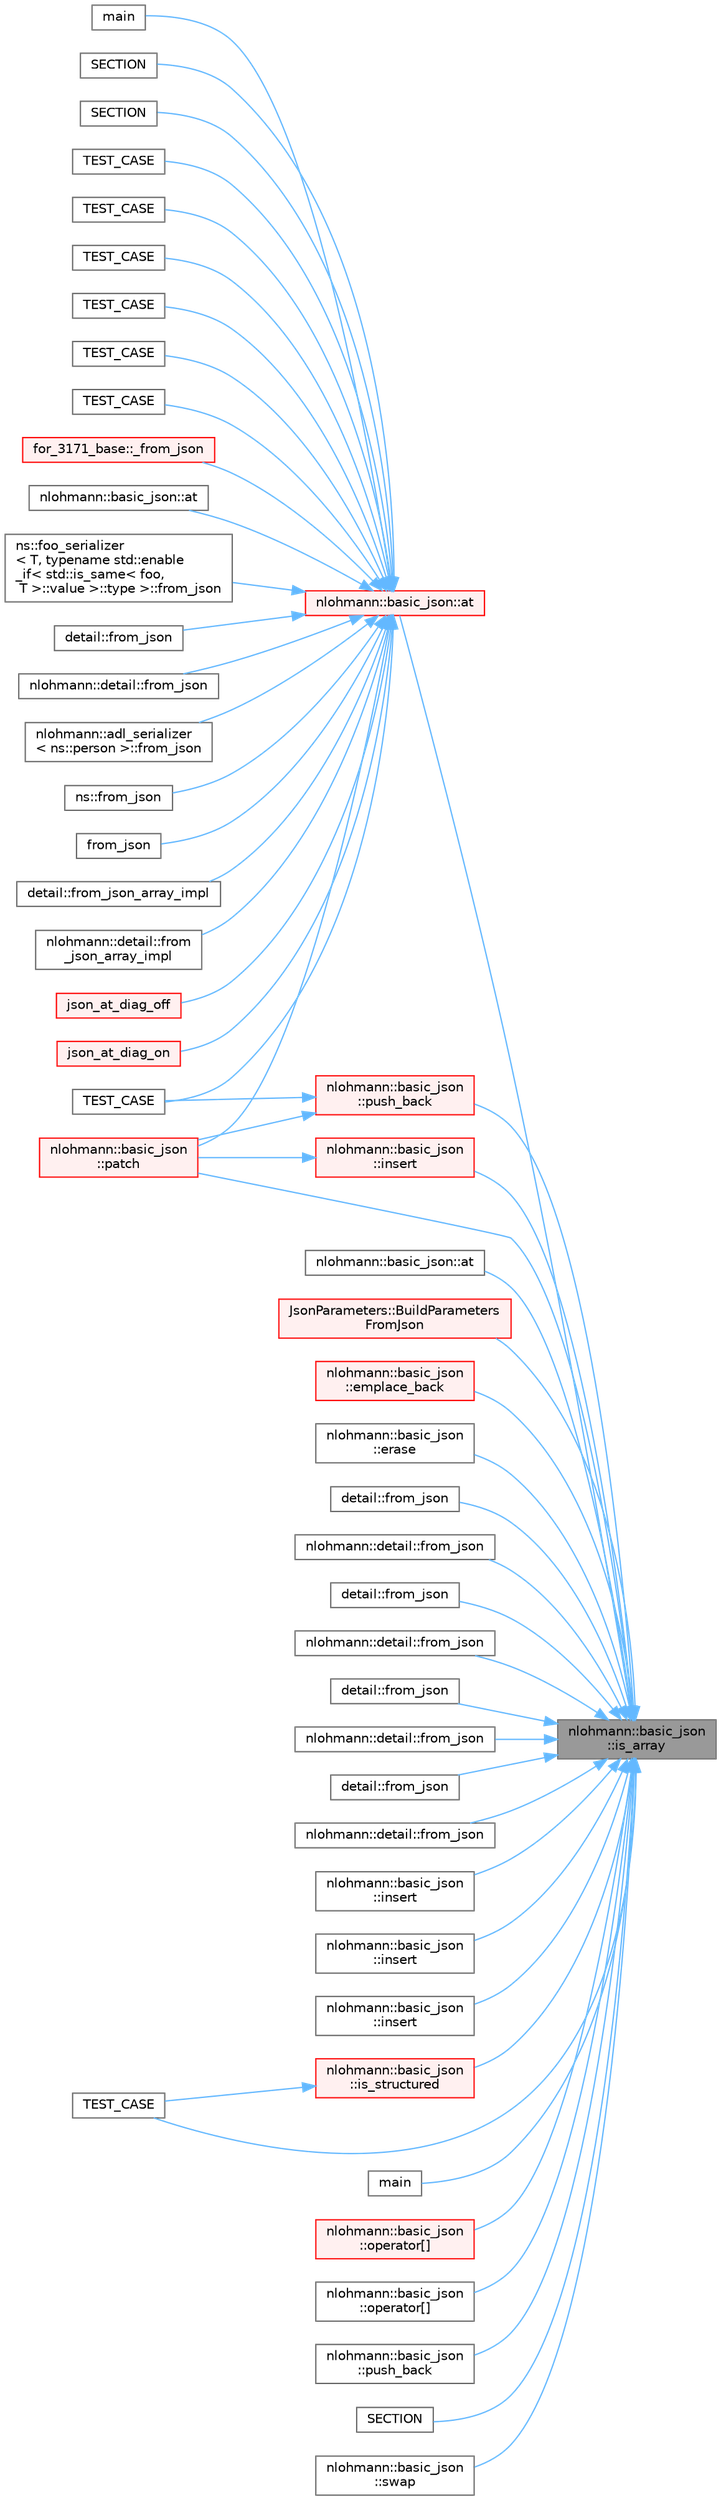 digraph "nlohmann::basic_json::is_array"
{
 // LATEX_PDF_SIZE
  bgcolor="transparent";
  edge [fontname=Helvetica,fontsize=10,labelfontname=Helvetica,labelfontsize=10];
  node [fontname=Helvetica,fontsize=10,shape=box,height=0.2,width=0.4];
  rankdir="RL";
  Node1 [id="Node000001",label="nlohmann::basic_json\l::is_array",height=0.2,width=0.4,color="gray40", fillcolor="grey60", style="filled", fontcolor="black",tooltip="return whether value is an array"];
  Node1 -> Node2 [id="edge1_Node000001_Node000002",dir="back",color="steelblue1",style="solid",tooltip=" "];
  Node2 [id="Node000002",label="nlohmann::basic_json::at",height=0.2,width=0.4,color="red", fillcolor="#FFF0F0", style="filled",URL="$classnlohmann_1_1basic__json.html#a52b18a5b7e68652c65b070900c438c6e",tooltip="access specified array element with bounds checking"];
  Node2 -> Node3 [id="edge2_Node000002_Node000003",dir="back",color="steelblue1",style="solid",tooltip=" "];
  Node3 [id="Node000003",label="for_3171_base::_from_json",height=0.2,width=0.4,color="red", fillcolor="#FFF0F0", style="filled",URL="$structfor__3171__base.html#a24139b3a8ac007a1418f04a77fc58f23",tooltip=" "];
  Node2 -> Node5 [id="edge3_Node000002_Node000005",dir="back",color="steelblue1",style="solid",tooltip=" "];
  Node5 [id="Node000005",label="nlohmann::basic_json::at",height=0.2,width=0.4,color="grey40", fillcolor="white", style="filled",URL="$classnlohmann_1_1basic__json.html#a229964ee10c92ba89ae4fba786fe6b50",tooltip="access specified object element with bounds checking"];
  Node2 -> Node6 [id="edge4_Node000002_Node000006",dir="back",color="steelblue1",style="solid",tooltip=" "];
  Node6 [id="Node000006",label="ns::foo_serializer\l\< T, typename std::enable\l_if\< std::is_same\< foo,\l T \>::value \>::type \>::from_json",height=0.2,width=0.4,color="grey40", fillcolor="white", style="filled",URL="$structns_1_1foo__serializer_3_01_t_00_01typename_01std_1_1enable__if_3_01std_1_1is__same_3_01foo14c66948e09468b967e750bd1007300d.html#aaa18a58d3f0c8078189f12b28ab25abe",tooltip=" "];
  Node2 -> Node7 [id="edge5_Node000002_Node000007",dir="back",color="steelblue1",style="solid",tooltip=" "];
  Node7 [id="Node000007",label="detail::from_json",height=0.2,width=0.4,color="grey40", fillcolor="white", style="filled",URL="$namespacedetail.html#a4bb5bc21b8c5883207595a235a21946d",tooltip=" "];
  Node2 -> Node8 [id="edge6_Node000002_Node000008",dir="back",color="steelblue1",style="solid",tooltip=" "];
  Node8 [id="Node000008",label="nlohmann::detail::from_json",height=0.2,width=0.4,color="grey40", fillcolor="white", style="filled",URL="$namespacenlohmann_1_1detail.html#a7deb2db8eed6f1762373dde7a6595760",tooltip=" "];
  Node2 -> Node9 [id="edge7_Node000002_Node000009",dir="back",color="steelblue1",style="solid",tooltip=" "];
  Node9 [id="Node000009",label="nlohmann::adl_serializer\l\< ns::person \>::from_json",height=0.2,width=0.4,color="grey40", fillcolor="white", style="filled",URL="$structnlohmann_1_1adl__serializer_3_01ns_1_1person_01_4.html#a421eec5039fadfd82f01e66795e4c3a4",tooltip=" "];
  Node2 -> Node10 [id="edge8_Node000002_Node000010",dir="back",color="steelblue1",style="solid",tooltip=" "];
  Node10 [id="Node000010",label="ns::from_json",height=0.2,width=0.4,color="grey40", fillcolor="white", style="filled",URL="$namespacens.html#ad67f860ce03e82b028279f77f50cd6e7",tooltip=" "];
  Node2 -> Node11 [id="edge9_Node000002_Node000011",dir="back",color="steelblue1",style="solid",tooltip=" "];
  Node11 [id="Node000011",label="from_json",height=0.2,width=0.4,color="grey40", fillcolor="white", style="filled",URL="$unit-regression2_8cpp.html#a11859b18f00265a59bfb968d1ecfe1cb",tooltip=" "];
  Node2 -> Node12 [id="edge10_Node000002_Node000012",dir="back",color="steelblue1",style="solid",tooltip=" "];
  Node12 [id="Node000012",label="detail::from_json_array_impl",height=0.2,width=0.4,color="grey40", fillcolor="white", style="filled",URL="$namespacedetail.html#ade9eb9a3516110d8886a4f3dcbe35006",tooltip=" "];
  Node2 -> Node13 [id="edge11_Node000002_Node000013",dir="back",color="steelblue1",style="solid",tooltip=" "];
  Node13 [id="Node000013",label="nlohmann::detail::from\l_json_array_impl",height=0.2,width=0.4,color="grey40", fillcolor="white", style="filled",URL="$namespacenlohmann_1_1detail.html#aba0ce45ebb69fd2c7132a00f9a56b503",tooltip=" "];
  Node2 -> Node14 [id="edge12_Node000002_Node000014",dir="back",color="steelblue1",style="solid",tooltip=" "];
  Node14 [id="Node000014",label="json_at_diag_off",height=0.2,width=0.4,color="red", fillcolor="#FFF0F0", style="filled",URL="$diag__off_8cpp.html#a7ae8beeaa8aafbf8531ff05aca14c31f",tooltip=" "];
  Node2 -> Node16 [id="edge13_Node000002_Node000016",dir="back",color="steelblue1",style="solid",tooltip=" "];
  Node16 [id="Node000016",label="json_at_diag_on",height=0.2,width=0.4,color="red", fillcolor="#FFF0F0", style="filled",URL="$diag__on_8cpp.html#afd51b4e147f6e8b8107868c4ab812dc7",tooltip=" "];
  Node2 -> Node17 [id="edge14_Node000002_Node000017",dir="back",color="steelblue1",style="solid",tooltip=" "];
  Node17 [id="Node000017",label="main",height=0.2,width=0.4,color="grey40", fillcolor="white", style="filled",URL="$at____json__pointer_8cpp.html#ae66f6b31b5ad750f1fe042a706a4e3d4",tooltip=" "];
  Node2 -> Node18 [id="edge15_Node000002_Node000018",dir="back",color="steelblue1",style="solid",tooltip=" "];
  Node18 [id="Node000018",label="nlohmann::basic_json\l::patch",height=0.2,width=0.4,color="red", fillcolor="#FFF0F0", style="filled",URL="$classnlohmann_1_1basic__json.html#adcc786998f220a5b3083ee8a37c4553e",tooltip="applies a JSON patch"];
  Node2 -> Node22 [id="edge16_Node000002_Node000022",dir="back",color="steelblue1",style="solid",tooltip=" "];
  Node22 [id="Node000022",label="SECTION",height=0.2,width=0.4,color="grey40", fillcolor="white", style="filled",URL="$unit-json__pointer_8cpp.html#a2cdca18b19a9ef7222b082a3723b5454",tooltip=" "];
  Node2 -> Node23 [id="edge17_Node000002_Node000023",dir="back",color="steelblue1",style="solid",tooltip=" "];
  Node23 [id="Node000023",label="SECTION",height=0.2,width=0.4,color="grey40", fillcolor="white", style="filled",URL="$unit-json__pointer_8cpp.html#a41f857de4180fb7fd3874e39e9d58a2b",tooltip=" "];
  Node2 -> Node24 [id="edge18_Node000002_Node000024",dir="back",color="steelblue1",style="solid",tooltip=" "];
  Node24 [id="Node000024",label="TEST_CASE",height=0.2,width=0.4,color="grey40", fillcolor="white", style="filled",URL="$unit-alt-string_8cpp.html#acff1c8344829356bc4edb2f463154c53",tooltip=" "];
  Node2 -> Node25 [id="edge19_Node000002_Node000025",dir="back",color="steelblue1",style="solid",tooltip=" "];
  Node25 [id="Node000025",label="TEST_CASE",height=0.2,width=0.4,color="grey40", fillcolor="white", style="filled",URL="$unit-bson_8cpp.html#a4f9ffa47724af1f2b49e0204497d0e07",tooltip=" "];
  Node2 -> Node26 [id="edge20_Node000002_Node000026",dir="back",color="steelblue1",style="solid",tooltip=" "];
  Node26 [id="Node000026",label="TEST_CASE",height=0.2,width=0.4,color="grey40", fillcolor="white", style="filled",URL="$unit-cbor_8cpp.html#accaddb9a94ac88da3a33ea3eb85d7b25",tooltip=" "];
  Node2 -> Node27 [id="edge21_Node000002_Node000027",dir="back",color="steelblue1",style="solid",tooltip=" "];
  Node27 [id="Node000027",label="TEST_CASE",height=0.2,width=0.4,color="grey40", fillcolor="white", style="filled",URL="$unit-constructor1_8cpp.html#a828e2e005a2167d448df1fed0a98ce86",tooltip=" "];
  Node2 -> Node28 [id="edge22_Node000002_Node000028",dir="back",color="steelblue1",style="solid",tooltip=" "];
  Node28 [id="Node000028",label="TEST_CASE",height=0.2,width=0.4,color="grey40", fillcolor="white", style="filled",URL="$unit-element__access1_8cpp.html#ac3cdeddaeb0e496475b99983c300a4df",tooltip=" "];
  Node2 -> Node29 [id="edge23_Node000002_Node000029",dir="back",color="steelblue1",style="solid",tooltip=" "];
  Node29 [id="Node000029",label="TEST_CASE",height=0.2,width=0.4,color="grey40", fillcolor="white", style="filled",URL="$unit-custom-base-class_8cpp.html#a682568c67f2f67f2864043cfc923875d",tooltip=" "];
  Node2 -> Node30 [id="edge24_Node000002_Node000030",dir="back",color="steelblue1",style="solid",tooltip=" "];
  Node30 [id="Node000030",label="TEST_CASE",height=0.2,width=0.4,color="grey40", fillcolor="white", style="filled",URL="$unit-json__pointer_8cpp.html#af0831fee504d3fdf4448dccb3ad079b3",tooltip=" "];
  Node1 -> Node34 [id="edge25_Node000001_Node000034",dir="back",color="steelblue1",style="solid",tooltip=" "];
  Node34 [id="Node000034",label="nlohmann::basic_json::at",height=0.2,width=0.4,color="grey40", fillcolor="white", style="filled",URL="$classnlohmann_1_1basic__json.html#aeb18fe2b8a5dbff4ccf2848de854c3ac",tooltip="access specified array element with bounds checking"];
  Node1 -> Node35 [id="edge26_Node000001_Node000035",dir="back",color="steelblue1",style="solid",tooltip=" "];
  Node35 [id="Node000035",label="JsonParameters::BuildParameters\lFromJson",height=0.2,width=0.4,color="red", fillcolor="#FFF0F0", style="filled",URL="$class_json_parameters.html#af0c0b39d4698688e32c9bf1cf2575084",tooltip=" "];
  Node1 -> Node43 [id="edge27_Node000001_Node000043",dir="back",color="steelblue1",style="solid",tooltip=" "];
  Node43 [id="Node000043",label="nlohmann::basic_json\l::emplace_back",height=0.2,width=0.4,color="red", fillcolor="#FFF0F0", style="filled",URL="$classnlohmann_1_1basic__json.html#a15c0a5db4fb12d49433801bbe6436bfb",tooltip="add an object to an array"];
  Node1 -> Node46 [id="edge28_Node000001_Node000046",dir="back",color="steelblue1",style="solid",tooltip=" "];
  Node46 [id="Node000046",label="nlohmann::basic_json\l::erase",height=0.2,width=0.4,color="grey40", fillcolor="white", style="filled",URL="$classnlohmann_1_1basic__json.html#a221b943d3228488c14225e55f726cc26",tooltip="remove element from a JSON array given an index"];
  Node1 -> Node47 [id="edge29_Node000001_Node000047",dir="back",color="steelblue1",style="solid",tooltip=" "];
  Node47 [id="Node000047",label="detail::from_json",height=0.2,width=0.4,color="grey40", fillcolor="white", style="filled",URL="$namespacedetail.html#a906affddceb2daa6a462c5c02ce53761",tooltip=" "];
  Node1 -> Node48 [id="edge30_Node000001_Node000048",dir="back",color="steelblue1",style="solid",tooltip=" "];
  Node48 [id="Node000048",label="nlohmann::detail::from_json",height=0.2,width=0.4,color="grey40", fillcolor="white", style="filled",URL="$namespacenlohmann_1_1detail.html#a5cfb765aad92795abd7fda29d017272a",tooltip=" "];
  Node1 -> Node49 [id="edge31_Node000001_Node000049",dir="back",color="steelblue1",style="solid",tooltip=" "];
  Node49 [id="Node000049",label="detail::from_json",height=0.2,width=0.4,color="grey40", fillcolor="white", style="filled",URL="$namespacedetail.html#aa1a92ab7f5de728919535b5714a4eda6",tooltip=" "];
  Node1 -> Node50 [id="edge32_Node000001_Node000050",dir="back",color="steelblue1",style="solid",tooltip=" "];
  Node50 [id="Node000050",label="nlohmann::detail::from_json",height=0.2,width=0.4,color="grey40", fillcolor="white", style="filled",URL="$namespacenlohmann_1_1detail.html#ae93147a54d2740228ef16a5e6210ca3e",tooltip=" "];
  Node1 -> Node51 [id="edge33_Node000001_Node000051",dir="back",color="steelblue1",style="solid",tooltip=" "];
  Node51 [id="Node000051",label="detail::from_json",height=0.2,width=0.4,color="grey40", fillcolor="white", style="filled",URL="$namespacedetail.html#a6b60b3f3a22e35323af3ecbb1d7e2464",tooltip=" "];
  Node1 -> Node52 [id="edge34_Node000001_Node000052",dir="back",color="steelblue1",style="solid",tooltip=" "];
  Node52 [id="Node000052",label="nlohmann::detail::from_json",height=0.2,width=0.4,color="grey40", fillcolor="white", style="filled",URL="$namespacenlohmann_1_1detail.html#aef5c8ea108f4d2b03fb4a635617510de",tooltip=" "];
  Node1 -> Node53 [id="edge35_Node000001_Node000053",dir="back",color="steelblue1",style="solid",tooltip=" "];
  Node53 [id="Node000053",label="detail::from_json",height=0.2,width=0.4,color="grey40", fillcolor="white", style="filled",URL="$namespacedetail.html#a1dee67b2f27eb606b7174ff7e7e56c49",tooltip=" "];
  Node1 -> Node54 [id="edge36_Node000001_Node000054",dir="back",color="steelblue1",style="solid",tooltip=" "];
  Node54 [id="Node000054",label="nlohmann::detail::from_json",height=0.2,width=0.4,color="grey40", fillcolor="white", style="filled",URL="$namespacenlohmann_1_1detail.html#a3df497b1d3977f071b488ecac1401517",tooltip=" "];
  Node1 -> Node55 [id="edge37_Node000001_Node000055",dir="back",color="steelblue1",style="solid",tooltip=" "];
  Node55 [id="Node000055",label="nlohmann::basic_json\l::insert",height=0.2,width=0.4,color="red", fillcolor="#FFF0F0", style="filled",URL="$classnlohmann_1_1basic__json.html#aeb86e8478e20d95970a8b61ff01dce3b",tooltip="inserts element into array"];
  Node55 -> Node18 [id="edge38_Node000055_Node000018",dir="back",color="steelblue1",style="solid",tooltip=" "];
  Node1 -> Node60 [id="edge39_Node000001_Node000060",dir="back",color="steelblue1",style="solid",tooltip=" "];
  Node60 [id="Node000060",label="nlohmann::basic_json\l::insert",height=0.2,width=0.4,color="grey40", fillcolor="white", style="filled",URL="$classnlohmann_1_1basic__json.html#a8137d5471edcd71606e42155ed9c23e2",tooltip="inserts range of elements into array"];
  Node1 -> Node61 [id="edge40_Node000001_Node000061",dir="back",color="steelblue1",style="solid",tooltip=" "];
  Node61 [id="Node000061",label="nlohmann::basic_json\l::insert",height=0.2,width=0.4,color="grey40", fillcolor="white", style="filled",URL="$classnlohmann_1_1basic__json.html#a856b8764efd21dac4205a00fec82e09a",tooltip="inserts elements from initializer list into array"];
  Node1 -> Node62 [id="edge41_Node000001_Node000062",dir="back",color="steelblue1",style="solid",tooltip=" "];
  Node62 [id="Node000062",label="nlohmann::basic_json\l::insert",height=0.2,width=0.4,color="grey40", fillcolor="white", style="filled",URL="$classnlohmann_1_1basic__json.html#a71e197e6cc78c3960011f68a75f8ef22",tooltip="inserts copies of element into array"];
  Node1 -> Node63 [id="edge42_Node000001_Node000063",dir="back",color="steelblue1",style="solid",tooltip=" "];
  Node63 [id="Node000063",label="nlohmann::basic_json\l::is_structured",height=0.2,width=0.4,color="red", fillcolor="#FFF0F0", style="filled",URL="$classnlohmann_1_1basic__json.html#a4e05a7d5deec758f1d830741b68b4249",tooltip="return whether type is structured"];
  Node63 -> Node65 [id="edge43_Node000063_Node000065",dir="back",color="steelblue1",style="solid",tooltip=" "];
  Node65 [id="Node000065",label="TEST_CASE",height=0.2,width=0.4,color="grey40", fillcolor="white", style="filled",URL="$unit-inspection_8cpp.html#a7c45242f718e95a5a52e19e456f8e228",tooltip=" "];
  Node1 -> Node66 [id="edge44_Node000001_Node000066",dir="back",color="steelblue1",style="solid",tooltip=" "];
  Node66 [id="Node000066",label="main",height=0.2,width=0.4,color="grey40", fillcolor="white", style="filled",URL="$is__array_8cpp.html#ae66f6b31b5ad750f1fe042a706a4e3d4",tooltip=" "];
  Node1 -> Node67 [id="edge45_Node000001_Node000067",dir="back",color="steelblue1",style="solid",tooltip=" "];
  Node67 [id="Node000067",label="nlohmann::basic_json\l::operator[]",height=0.2,width=0.4,color="red", fillcolor="#FFF0F0", style="filled",URL="$classnlohmann_1_1basic__json.html#a9ea67fc1ef0ccc42e1d5388fe0416ae5",tooltip="access specified array element"];
  Node1 -> Node71 [id="edge46_Node000001_Node000071",dir="back",color="steelblue1",style="solid",tooltip=" "];
  Node71 [id="Node000071",label="nlohmann::basic_json\l::operator[]",height=0.2,width=0.4,color="grey40", fillcolor="white", style="filled",URL="$classnlohmann_1_1basic__json.html#ad21d96f490fa1aa8605fba8dadcce319",tooltip="access specified array element"];
  Node1 -> Node18 [id="edge47_Node000001_Node000018",dir="back",color="steelblue1",style="solid",tooltip=" "];
  Node1 -> Node72 [id="edge48_Node000001_Node000072",dir="back",color="steelblue1",style="solid",tooltip=" "];
  Node72 [id="Node000072",label="nlohmann::basic_json\l::push_back",height=0.2,width=0.4,color="red", fillcolor="#FFF0F0", style="filled",URL="$classnlohmann_1_1basic__json.html#ab9e0253c92736db021840105d374c4c4",tooltip="add an object to an array"];
  Node72 -> Node18 [id="edge49_Node000072_Node000018",dir="back",color="steelblue1",style="solid",tooltip=" "];
  Node72 -> Node26 [id="edge50_Node000072_Node000026",dir="back",color="steelblue1",style="solid",tooltip=" "];
  Node1 -> Node83 [id="edge51_Node000001_Node000083",dir="back",color="steelblue1",style="solid",tooltip=" "];
  Node83 [id="Node000083",label="nlohmann::basic_json\l::push_back",height=0.2,width=0.4,color="grey40", fillcolor="white", style="filled",URL="$classnlohmann_1_1basic__json.html#a3405d38087e13994a5a4556065b0be6d",tooltip="add an object to an array"];
  Node1 -> Node84 [id="edge52_Node000001_Node000084",dir="back",color="steelblue1",style="solid",tooltip=" "];
  Node84 [id="Node000084",label="SECTION",height=0.2,width=0.4,color="grey40", fillcolor="white", style="filled",URL="$unit-json__pointer_8cpp.html#a4398bc973b4627d8c7ca2fe8cde291ed",tooltip=" "];
  Node1 -> Node85 [id="edge53_Node000001_Node000085",dir="back",color="steelblue1",style="solid",tooltip=" "];
  Node85 [id="Node000085",label="nlohmann::basic_json\l::swap",height=0.2,width=0.4,color="grey40", fillcolor="white", style="filled",URL="$classnlohmann_1_1basic__json.html#a76126242de262f6d38cadda19e0d13e1",tooltip="exchanges the values"];
  Node1 -> Node65 [id="edge54_Node000001_Node000065",dir="back",color="steelblue1",style="solid",tooltip=" "];
}
